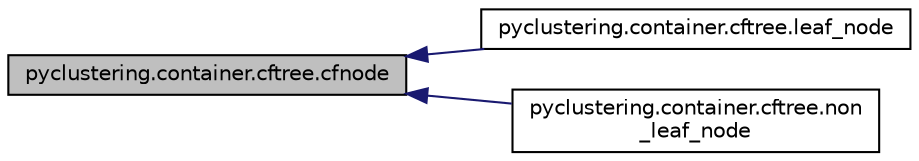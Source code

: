 digraph "pyclustering.container.cftree.cfnode"
{
 // INTERACTIVE_SVG=YES
 // LATEX_PDF_SIZE
  edge [fontname="Helvetica",fontsize="10",labelfontname="Helvetica",labelfontsize="10"];
  node [fontname="Helvetica",fontsize="10",shape=record];
  rankdir="LR";
  Node1 [label="pyclustering.container.cftree.cfnode",height=0.2,width=0.4,color="black", fillcolor="grey75", style="filled", fontcolor="black",tooltip="Representation of node of CF-Tree."];
  Node1 -> Node2 [dir="back",color="midnightblue",fontsize="10",style="solid",fontname="Helvetica"];
  Node2 [label="pyclustering.container.cftree.leaf_node",height=0.2,width=0.4,color="black", fillcolor="white", style="filled",URL="$d2/d65/classpyclustering_1_1container_1_1cftree_1_1leaf__node.html",tooltip="Represents clustering feature leaf node."];
  Node1 -> Node3 [dir="back",color="midnightblue",fontsize="10",style="solid",fontname="Helvetica"];
  Node3 [label="pyclustering.container.cftree.non\l_leaf_node",height=0.2,width=0.4,color="black", fillcolor="white", style="filled",URL="$d7/d25/classpyclustering_1_1container_1_1cftree_1_1non__leaf__node.html",tooltip="Representation of clustering feature non-leaf node."];
}
